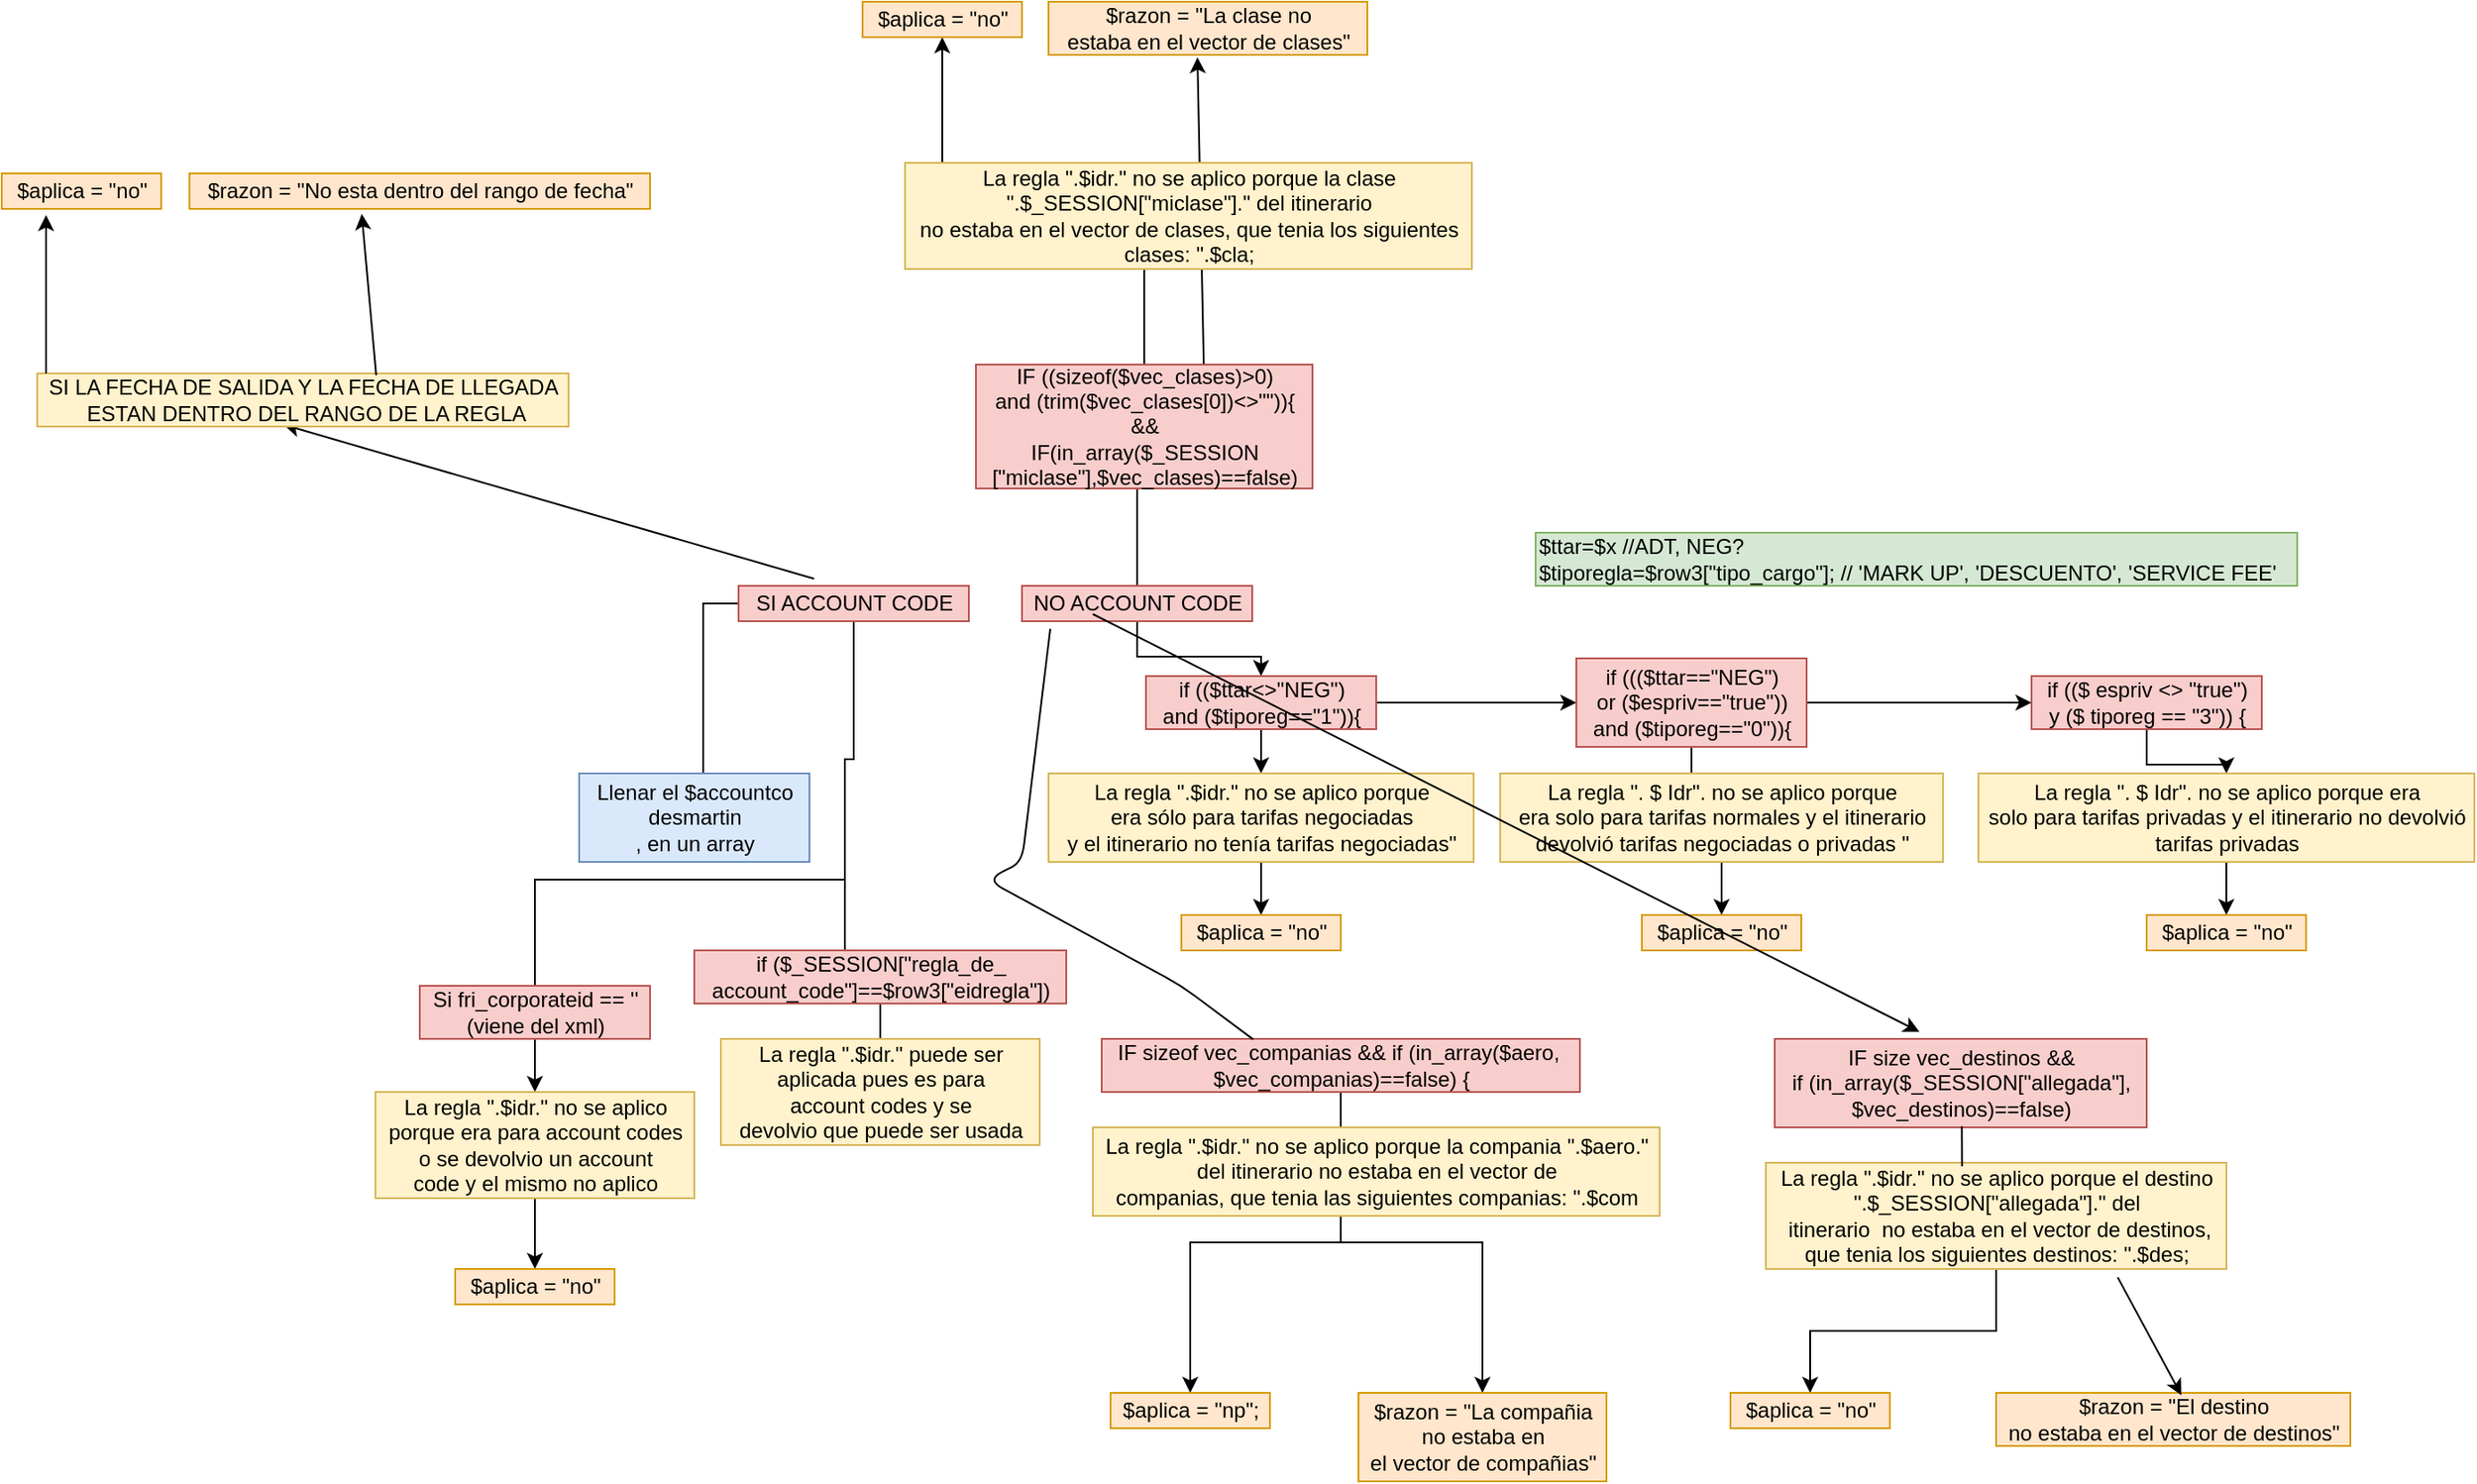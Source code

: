 <mxfile version="13.1.2" type="github">
  <diagram id="xHOJisQdkb2OtT_eh4bX" name="Page-1">
    <mxGraphModel dx="1746" dy="1504" grid="1" gridSize="10" guides="1" tooltips="1" connect="1" arrows="1" fold="1" page="1" pageScale="1" pageWidth="827" pageHeight="1169" math="0" shadow="0">
      <root>
        <mxCell id="0" />
        <mxCell id="1" parent="0" />
        <mxCell id="XplwRi0R-BkFfsx55WH8-6" style="edgeStyle=orthogonalEdgeStyle;rounded=0;orthogonalLoop=1;jettySize=auto;html=1;" parent="1" source="XplwRi0R-BkFfsx55WH8-1" edge="1">
          <mxGeometry relative="1" as="geometry">
            <mxPoint x="6" y="576" as="targetPoint" />
          </mxGeometry>
        </mxCell>
        <mxCell id="XplwRi0R-BkFfsx55WH8-9" value="" style="edgeStyle=orthogonalEdgeStyle;rounded=0;orthogonalLoop=1;jettySize=auto;html=1;entryX=0.431;entryY=0.95;entryDx=0;entryDy=0;entryPerimeter=0;" parent="1" source="XplwRi0R-BkFfsx55WH8-1" target="XplwRi0R-BkFfsx55WH8-8" edge="1">
          <mxGeometry relative="1" as="geometry">
            <Array as="points">
              <mxPoint x="91" y="558" />
              <mxPoint x="86" y="558" />
              <mxPoint x="86" y="626" />
              <mxPoint x="-89" y="626" />
              <mxPoint x="-89" y="705" />
            </Array>
          </mxGeometry>
        </mxCell>
        <mxCell id="XplwRi0R-BkFfsx55WH8-1" value="&lt;font style=&quot;vertical-align: inherit&quot;&gt;&lt;font style=&quot;vertical-align: inherit&quot;&gt;SI ACCOUNT CODE&lt;br&gt;&lt;/font&gt;&lt;/font&gt;" style="text;html=1;align=center;verticalAlign=middle;resizable=0;points=[];autosize=1;fillColor=#f8cecc;strokeColor=#b85450;" parent="1" vertex="1">
          <mxGeometry x="26" y="460" width="130" height="20" as="geometry" />
        </mxCell>
        <mxCell id="XplwRi0R-BkFfsx55WH8-11" value="" style="edgeStyle=orthogonalEdgeStyle;rounded=0;orthogonalLoop=1;jettySize=auto;html=1;" parent="1" source="XplwRi0R-BkFfsx55WH8-8" target="XplwRi0R-BkFfsx55WH8-10" edge="1">
          <mxGeometry relative="1" as="geometry" />
        </mxCell>
        <mxCell id="XplwRi0R-BkFfsx55WH8-8" value="&lt;font style=&quot;vertical-align: inherit&quot;&gt;&lt;font style=&quot;vertical-align: inherit&quot;&gt;Si fri_corporateid == &#39;&#39;&lt;br&gt;(viene del xml)&lt;br&gt;&lt;/font&gt;&lt;/font&gt;" style="text;html=1;align=center;verticalAlign=middle;resizable=0;points=[];autosize=1;fillColor=#f8cecc;strokeColor=#b85450;" parent="1" vertex="1">
          <mxGeometry x="-154" y="686" width="130" height="30" as="geometry" />
        </mxCell>
        <mxCell id="XplwRi0R-BkFfsx55WH8-22" value="" style="edgeStyle=orthogonalEdgeStyle;rounded=0;orthogonalLoop=1;jettySize=auto;html=1;" parent="1" source="XplwRi0R-BkFfsx55WH8-10" target="XplwRi0R-BkFfsx55WH8-21" edge="1">
          <mxGeometry relative="1" as="geometry" />
        </mxCell>
        <mxCell id="XplwRi0R-BkFfsx55WH8-10" value="&lt;font style=&quot;vertical-align: inherit&quot;&gt;&lt;font style=&quot;vertical-align: inherit&quot;&gt;La regla &quot;.$idr.&quot; no se aplico &lt;br&gt;porque era para account codes&lt;br&gt;o se devolvio un account &lt;br&gt;code y el mismo no aplico&lt;br&gt;&lt;/font&gt;&lt;/font&gt;" style="text;html=1;align=center;verticalAlign=middle;resizable=0;points=[];autosize=1;fillColor=#fff2cc;strokeColor=#d6b656;" parent="1" vertex="1">
          <mxGeometry x="-179" y="746" width="180" height="60" as="geometry" />
        </mxCell>
        <mxCell id="XplwRi0R-BkFfsx55WH8-21" value="&lt;font style=&quot;vertical-align: inherit&quot;&gt;&lt;font style=&quot;vertical-align: inherit&quot;&gt;$aplica = &quot;no&quot;&lt;br&gt;&lt;/font&gt;&lt;/font&gt;" style="text;html=1;align=center;verticalAlign=middle;resizable=0;points=[];autosize=1;fillColor=#ffe6cc;strokeColor=#d79b00;" parent="1" vertex="1">
          <mxGeometry x="-134" y="846" width="90" height="20" as="geometry" />
        </mxCell>
        <mxCell id="XplwRi0R-BkFfsx55WH8-19" value="" style="edgeStyle=orthogonalEdgeStyle;rounded=0;orthogonalLoop=1;jettySize=auto;html=1;" parent="1" source="XplwRi0R-BkFfsx55WH8-2" target="XplwRi0R-BkFfsx55WH8-18" edge="1">
          <mxGeometry relative="1" as="geometry" />
        </mxCell>
        <mxCell id="JvkbyAiaQJexJbuG7dHj-3" value="" style="edgeStyle=orthogonalEdgeStyle;rounded=0;orthogonalLoop=1;jettySize=auto;html=1;" edge="1" parent="1" source="XplwRi0R-BkFfsx55WH8-2">
          <mxGeometry relative="1" as="geometry">
            <mxPoint x="251" y="385" as="targetPoint" />
          </mxGeometry>
        </mxCell>
        <mxCell id="XplwRi0R-BkFfsx55WH8-2" value="&lt;font style=&quot;vertical-align: inherit&quot;&gt;&lt;font style=&quot;vertical-align: inherit&quot;&gt;NO ACCOUNT CODE&lt;br&gt;&lt;/font&gt;&lt;/font&gt;" style="text;html=1;align=center;verticalAlign=middle;resizable=0;points=[];autosize=1;fillColor=#f8cecc;strokeColor=#b85450;" parent="1" vertex="1">
          <mxGeometry x="186" y="460" width="130" height="20" as="geometry" />
        </mxCell>
        <mxCell id="XplwRi0R-BkFfsx55WH8-24" value="" style="edgeStyle=orthogonalEdgeStyle;rounded=0;orthogonalLoop=1;jettySize=auto;html=1;" parent="1" source="XplwRi0R-BkFfsx55WH8-18" target="XplwRi0R-BkFfsx55WH8-23" edge="1">
          <mxGeometry relative="1" as="geometry" />
        </mxCell>
        <mxCell id="XplwRi0R-BkFfsx55WH8-30" value="" style="edgeStyle=orthogonalEdgeStyle;rounded=0;orthogonalLoop=1;jettySize=auto;html=1;" parent="1" source="XplwRi0R-BkFfsx55WH8-18" target="XplwRi0R-BkFfsx55WH8-28" edge="1">
          <mxGeometry relative="1" as="geometry">
            <mxPoint x="576" y="526" as="targetPoint" />
          </mxGeometry>
        </mxCell>
        <mxCell id="XplwRi0R-BkFfsx55WH8-18" value="&lt;font style=&quot;vertical-align: inherit&quot;&gt;&lt;font style=&quot;vertical-align: inherit&quot;&gt;if (($ttar&amp;lt;&amp;gt;&quot;NEG&quot;) &lt;br&gt;and ($tiporeg==&quot;1&quot;)){&lt;br&gt;&lt;/font&gt;&lt;/font&gt;" style="text;html=1;align=center;verticalAlign=middle;resizable=0;points=[];autosize=1;fillColor=#f8cecc;strokeColor=#b85450;" parent="1" vertex="1">
          <mxGeometry x="256" y="511" width="130" height="30" as="geometry" />
        </mxCell>
        <mxCell id="XplwRi0R-BkFfsx55WH8-26" value="" style="edgeStyle=orthogonalEdgeStyle;rounded=0;orthogonalLoop=1;jettySize=auto;html=1;" parent="1" source="XplwRi0R-BkFfsx55WH8-23" target="XplwRi0R-BkFfsx55WH8-25" edge="1">
          <mxGeometry relative="1" as="geometry" />
        </mxCell>
        <mxCell id="XplwRi0R-BkFfsx55WH8-23" value="&lt;font style=&quot;vertical-align: inherit&quot;&gt;&lt;font style=&quot;vertical-align: inherit&quot;&gt;La regla &quot;.$idr.&quot; no se aplico porque &lt;br&gt;era sólo para tarifas negociadas &lt;br&gt;y el itinerario no tenía tarifas negociadas&quot;&lt;br&gt;&lt;/font&gt;&lt;/font&gt;" style="text;html=1;align=center;verticalAlign=middle;resizable=0;points=[];autosize=1;fillColor=#fff2cc;strokeColor=#d6b656;direction=west;" parent="1" vertex="1">
          <mxGeometry x="201" y="566" width="240" height="50" as="geometry" />
        </mxCell>
        <mxCell id="XplwRi0R-BkFfsx55WH8-25" value="&lt;font style=&quot;vertical-align: inherit&quot;&gt;&lt;font style=&quot;vertical-align: inherit&quot;&gt;$aplica = &quot;no&quot;&lt;br&gt;&lt;/font&gt;&lt;/font&gt;" style="text;html=1;align=center;verticalAlign=middle;resizable=0;points=[];autosize=1;fillColor=#ffe6cc;strokeColor=#d79b00;direction=west;" parent="1" vertex="1">
          <mxGeometry x="276" y="646" width="90" height="20" as="geometry" />
        </mxCell>
        <mxCell id="XplwRi0R-BkFfsx55WH8-7" value="Llenar el&amp;nbsp;$accountco&lt;br&gt;desmartin&lt;br&gt;, en un array" style="text;html=1;align=center;verticalAlign=middle;resizable=0;points=[];autosize=1;fillColor=#dae8fc;strokeColor=#6c8ebf;" parent="1" vertex="1">
          <mxGeometry x="-64" y="566" width="130" height="50" as="geometry" />
        </mxCell>
        <mxCell id="XplwRi0R-BkFfsx55WH8-12" value="" style="endArrow=classic;html=1;" parent="1" edge="1">
          <mxGeometry width="50" height="50" relative="1" as="geometry">
            <mxPoint x="86" y="626" as="sourcePoint" />
            <mxPoint x="86" y="676" as="targetPoint" />
            <Array as="points" />
          </mxGeometry>
        </mxCell>
        <mxCell id="XplwRi0R-BkFfsx55WH8-16" value="" style="edgeStyle=orthogonalEdgeStyle;rounded=0;orthogonalLoop=1;jettySize=auto;html=1;" parent="1" source="XplwRi0R-BkFfsx55WH8-14" edge="1">
          <mxGeometry relative="1" as="geometry">
            <mxPoint x="106" y="726" as="targetPoint" />
            <Array as="points">
              <mxPoint x="106" y="716" />
            </Array>
          </mxGeometry>
        </mxCell>
        <mxCell id="XplwRi0R-BkFfsx55WH8-14" value="if ($_SESSION[&quot;regla_de_&lt;br&gt;account_code&quot;]==$row3[&quot;eidregla&quot;])" style="text;html=1;align=center;verticalAlign=middle;resizable=0;points=[];autosize=1;fillColor=#f8cecc;strokeColor=#b85450;" parent="1" vertex="1">
          <mxGeometry x="1" y="666" width="210" height="30" as="geometry" />
        </mxCell>
        <mxCell id="XplwRi0R-BkFfsx55WH8-17" value="La regla &quot;.$idr.&quot; puede ser &lt;br&gt;aplicada pues es para &lt;br&gt;account codes y se &lt;br&gt;devolvio que puede ser usada" style="text;html=1;align=center;verticalAlign=middle;resizable=0;points=[];autosize=1;fillColor=#fff2cc;strokeColor=#d6b656;" parent="1" vertex="1">
          <mxGeometry x="16" y="716" width="180" height="60" as="geometry" />
        </mxCell>
        <mxCell id="XplwRi0R-BkFfsx55WH8-20" value="&lt;div&gt;$ttar=$x //ADT, NEG?&lt;/div&gt;&lt;div&gt;$tiporegla=$row3[&quot;tipo_cargo&quot;]; // &#39;MARK UP&#39;, &#39;DESCUENTO&#39;, &#39;SERVICE FEE&#39;&lt;/div&gt;" style="text;html=1;align=left;verticalAlign=middle;resizable=0;points=[];autosize=1;fillColor=#d5e8d4;strokeColor=#82b366;" parent="1" vertex="1">
          <mxGeometry x="476" y="430" width="430" height="30" as="geometry" />
        </mxCell>
        <mxCell id="S2YXEUQFtzJFT1U0F4bR-2" value="" style="edgeStyle=orthogonalEdgeStyle;rounded=0;orthogonalLoop=1;jettySize=auto;html=1;" parent="1" source="XplwRi0R-BkFfsx55WH8-28" target="S2YXEUQFtzJFT1U0F4bR-1" edge="1">
          <mxGeometry relative="1" as="geometry" />
        </mxCell>
        <mxCell id="S2YXEUQFtzJFT1U0F4bR-6" value="" style="edgeStyle=orthogonalEdgeStyle;rounded=0;orthogonalLoop=1;jettySize=auto;html=1;" parent="1" source="XplwRi0R-BkFfsx55WH8-28" target="S2YXEUQFtzJFT1U0F4bR-5" edge="1">
          <mxGeometry relative="1" as="geometry" />
        </mxCell>
        <mxCell id="XplwRi0R-BkFfsx55WH8-28" value="if ((($ttar==&quot;NEG&quot;) &lt;br&gt;or ($espriv==&quot;true&quot;)) &lt;br&gt;and ($tiporeg==&quot;0&quot;)){" style="text;html=1;align=center;verticalAlign=middle;resizable=0;points=[];autosize=1;fillColor=#f8cecc;strokeColor=#b85450;" parent="1" vertex="1">
          <mxGeometry x="499" y="501" width="130" height="50" as="geometry" />
        </mxCell>
        <mxCell id="S2YXEUQFtzJFT1U0F4bR-8" value="" style="edgeStyle=orthogonalEdgeStyle;rounded=0;orthogonalLoop=1;jettySize=auto;html=1;" parent="1" source="S2YXEUQFtzJFT1U0F4bR-5" target="S2YXEUQFtzJFT1U0F4bR-7" edge="1">
          <mxGeometry relative="1" as="geometry" />
        </mxCell>
        <mxCell id="S2YXEUQFtzJFT1U0F4bR-5" value="&lt;font style=&quot;vertical-align: inherit&quot;&gt;&lt;font style=&quot;vertical-align: inherit&quot;&gt;&lt;font style=&quot;vertical-align: inherit&quot;&gt;&lt;font style=&quot;vertical-align: inherit&quot;&gt;if (($ espriv &amp;lt;&amp;gt; &quot;true&quot;) &lt;br&gt;y ($ tiporeg == &quot;3&quot;)) {&lt;/font&gt;&lt;/font&gt;&lt;/font&gt;&lt;/font&gt;" style="text;html=1;align=center;verticalAlign=middle;resizable=0;points=[];autosize=1;fillColor=#f8cecc;strokeColor=#b85450;" parent="1" vertex="1">
          <mxGeometry x="756" y="511" width="130" height="30" as="geometry" />
        </mxCell>
        <mxCell id="S2YXEUQFtzJFT1U0F4bR-10" value="" style="edgeStyle=orthogonalEdgeStyle;rounded=0;orthogonalLoop=1;jettySize=auto;html=1;" parent="1" source="S2YXEUQFtzJFT1U0F4bR-7" target="S2YXEUQFtzJFT1U0F4bR-9" edge="1">
          <mxGeometry relative="1" as="geometry" />
        </mxCell>
        <mxCell id="S2YXEUQFtzJFT1U0F4bR-7" value="&lt;font style=&quot;vertical-align: inherit&quot;&gt;&lt;font style=&quot;vertical-align: inherit&quot;&gt;&lt;font style=&quot;vertical-align: inherit&quot;&gt;&lt;font style=&quot;vertical-align: inherit&quot;&gt;La regla &quot;. $ Idr&quot;. &lt;/font&gt;&lt;/font&gt;&lt;/font&gt;&lt;font style=&quot;vertical-align: inherit&quot;&gt;&lt;font style=&quot;vertical-align: inherit&quot;&gt;&lt;font style=&quot;vertical-align: inherit&quot;&gt;no se aplico porque era &lt;br&gt;solo para tarifas privadas y el itinerario no devolvió &lt;br&gt;tarifas privadas&lt;/font&gt;&lt;/font&gt;&lt;/font&gt;&lt;/font&gt;" style="text;html=1;align=center;verticalAlign=middle;resizable=0;points=[];autosize=1;fillColor=#fff2cc;strokeColor=#d6b656;" parent="1" vertex="1">
          <mxGeometry x="726" y="566" width="280" height="50" as="geometry" />
        </mxCell>
        <mxCell id="S2YXEUQFtzJFT1U0F4bR-9" value="$aplica = &quot;no&quot;" style="text;html=1;align=center;verticalAlign=middle;resizable=0;points=[];autosize=1;fillColor=#ffe6cc;strokeColor=#d79b00;" parent="1" vertex="1">
          <mxGeometry x="821" y="646" width="90" height="20" as="geometry" />
        </mxCell>
        <mxCell id="S2YXEUQFtzJFT1U0F4bR-4" value="" style="edgeStyle=orthogonalEdgeStyle;rounded=0;orthogonalLoop=1;jettySize=auto;html=1;" parent="1" source="S2YXEUQFtzJFT1U0F4bR-1" target="S2YXEUQFtzJFT1U0F4bR-3" edge="1">
          <mxGeometry relative="1" as="geometry" />
        </mxCell>
        <mxCell id="S2YXEUQFtzJFT1U0F4bR-1" value="&lt;font style=&quot;vertical-align: inherit&quot;&gt;&lt;font style=&quot;vertical-align: inherit&quot;&gt;&lt;font style=&quot;vertical-align: inherit&quot;&gt;&lt;font style=&quot;vertical-align: inherit&quot;&gt;La regla &quot;. $ Idr&quot;. &lt;/font&gt;&lt;/font&gt;&lt;/font&gt;&lt;font style=&quot;vertical-align: inherit&quot;&gt;&lt;font style=&quot;vertical-align: inherit&quot;&gt;&lt;font style=&quot;vertical-align: inherit&quot;&gt;no se aplico porque&lt;br&gt;era solo para tarifas normales y el itinerario&lt;br&gt;devolvió tarifas negociadas o privadas &quot;&lt;/font&gt;&lt;/font&gt;&lt;/font&gt;&lt;/font&gt;" style="text;html=1;align=center;verticalAlign=middle;resizable=0;points=[];autosize=1;fillColor=#fff2cc;strokeColor=#d6b656;" parent="1" vertex="1">
          <mxGeometry x="456" y="566" width="250" height="50" as="geometry" />
        </mxCell>
        <mxCell id="S2YXEUQFtzJFT1U0F4bR-3" value="&lt;font style=&quot;vertical-align: inherit&quot;&gt;&lt;font style=&quot;vertical-align: inherit&quot;&gt;$aplica = &quot;no&quot;&lt;/font&gt;&lt;/font&gt;" style="text;html=1;align=center;verticalAlign=middle;resizable=0;points=[];autosize=1;fillColor=#ffe6cc;strokeColor=#d79b00;" parent="1" vertex="1">
          <mxGeometry x="536" y="646" width="90" height="20" as="geometry" />
        </mxCell>
        <mxCell id="S2YXEUQFtzJFT1U0F4bR-14" value="" style="edgeStyle=orthogonalEdgeStyle;rounded=0;orthogonalLoop=1;jettySize=auto;html=1;" parent="1" source="S2YXEUQFtzJFT1U0F4bR-12" target="S2YXEUQFtzJFT1U0F4bR-13" edge="1">
          <mxGeometry relative="1" as="geometry" />
        </mxCell>
        <mxCell id="S2YXEUQFtzJFT1U0F4bR-16" value="" style="edgeStyle=orthogonalEdgeStyle;rounded=0;orthogonalLoop=1;jettySize=auto;html=1;" parent="1" source="S2YXEUQFtzJFT1U0F4bR-12" target="S2YXEUQFtzJFT1U0F4bR-15" edge="1">
          <mxGeometry relative="1" as="geometry" />
        </mxCell>
        <mxCell id="S2YXEUQFtzJFT1U0F4bR-12" value="IF sizeof vec_companias&amp;nbsp;&lt;span&gt;&amp;amp;&amp;amp; if (in_array($aero,&amp;nbsp;&lt;/span&gt;&lt;br&gt;$vec_companias)==false) {" style="text;html=1;align=center;verticalAlign=middle;resizable=0;points=[];autosize=1;fillColor=#f8cecc;strokeColor=#b85450;" parent="1" vertex="1">
          <mxGeometry x="231" y="716" width="270" height="30" as="geometry" />
        </mxCell>
        <mxCell id="S2YXEUQFtzJFT1U0F4bR-15" value="$razon = &quot;La compañia &lt;br&gt;no estaba en &lt;br&gt;el vector de compañias&quot;" style="text;html=1;align=center;verticalAlign=middle;resizable=0;points=[];autosize=1;fillColor=#ffe6cc;strokeColor=#d79b00;" parent="1" vertex="1">
          <mxGeometry x="376" y="916" width="140" height="50" as="geometry" />
        </mxCell>
        <mxCell id="S2YXEUQFtzJFT1U0F4bR-13" value="$aplica = &quot;np&quot;;" style="text;html=1;align=center;verticalAlign=middle;resizable=0;points=[];autosize=1;fillColor=#ffe6cc;strokeColor=#d79b00;" parent="1" vertex="1">
          <mxGeometry x="236" y="916" width="90" height="20" as="geometry" />
        </mxCell>
        <mxCell id="S2YXEUQFtzJFT1U0F4bR-17" value="La regla &quot;.$idr.&quot; no se aplico porque la compania &quot;.$aero.&quot; &lt;br&gt;del itinerario no estaba en el vector de &lt;br&gt;companias, que tenia las siguientes companias: &quot;.$com" style="text;html=1;align=center;verticalAlign=middle;resizable=0;points=[];autosize=1;fillColor=#fff2cc;strokeColor=#d6b656;" parent="1" vertex="1">
          <mxGeometry x="226" y="766" width="320" height="50" as="geometry" />
        </mxCell>
        <mxCell id="S2YXEUQFtzJFT1U0F4bR-18" value="" style="endArrow=none;html=1;entryX=0.123;entryY=1.217;entryDx=0;entryDy=0;entryPerimeter=0;exitX=0.317;exitY=0.011;exitDx=0;exitDy=0;exitPerimeter=0;" parent="1" source="S2YXEUQFtzJFT1U0F4bR-12" target="XplwRi0R-BkFfsx55WH8-2" edge="1">
          <mxGeometry width="50" height="50" relative="1" as="geometry">
            <mxPoint x="386" y="696" as="sourcePoint" />
            <mxPoint x="436" y="646" as="targetPoint" />
            <Array as="points">
              <mxPoint x="276" y="686" />
              <mxPoint x="166" y="626" />
              <mxPoint x="186" y="616" />
            </Array>
          </mxGeometry>
        </mxCell>
        <mxCell id="S2YXEUQFtzJFT1U0F4bR-19" value="IF size vec_destinos &amp;amp;&amp;amp;&lt;br&gt;if (in_array($_SESSION[&quot;allegada&quot;],&lt;br&gt;$vec_destinos)==false)" style="text;html=1;align=center;verticalAlign=middle;resizable=0;points=[];autosize=1;fillColor=#f8cecc;strokeColor=#b85450;" parent="1" vertex="1">
          <mxGeometry x="611" y="716" width="210" height="50" as="geometry" />
        </mxCell>
        <mxCell id="S2YXEUQFtzJFT1U0F4bR-24" value="" style="edgeStyle=orthogonalEdgeStyle;rounded=0;orthogonalLoop=1;jettySize=auto;html=1;" parent="1" source="S2YXEUQFtzJFT1U0F4bR-21" target="S2YXEUQFtzJFT1U0F4bR-23" edge="1">
          <mxGeometry relative="1" as="geometry" />
        </mxCell>
        <mxCell id="S2YXEUQFtzJFT1U0F4bR-21" value="La regla &quot;.$idr.&quot; no se aplico porque el destino &lt;br&gt;&quot;.$_SESSION[&quot;allegada&quot;].&quot; del&lt;br&gt;&amp;nbsp;itinerario&amp;nbsp; no estaba en el vector de destinos, &lt;br&gt;que tenia los siguientes destinos: &quot;.$des;" style="text;html=1;align=center;verticalAlign=middle;resizable=0;points=[];autosize=1;fillColor=#fff2cc;strokeColor=#d6b656;" parent="1" vertex="1">
          <mxGeometry x="606" y="786" width="260" height="60" as="geometry" />
        </mxCell>
        <mxCell id="S2YXEUQFtzJFT1U0F4bR-23" value="$aplica = &quot;no&quot;" style="text;html=1;align=center;verticalAlign=middle;resizable=0;points=[];autosize=1;fillColor=#ffe6cc;strokeColor=#d79b00;" parent="1" vertex="1">
          <mxGeometry x="586" y="916" width="90" height="20" as="geometry" />
        </mxCell>
        <mxCell id="S2YXEUQFtzJFT1U0F4bR-22" value="" style="endArrow=none;html=1;exitX=0.503;exitY=0.987;exitDx=0;exitDy=0;exitPerimeter=0;entryX=0.426;entryY=0.033;entryDx=0;entryDy=0;entryPerimeter=0;" parent="1" source="S2YXEUQFtzJFT1U0F4bR-19" target="S2YXEUQFtzJFT1U0F4bR-21" edge="1">
          <mxGeometry width="50" height="50" relative="1" as="geometry">
            <mxPoint x="706" y="686" as="sourcePoint" />
            <mxPoint x="786" y="666" as="targetPoint" />
          </mxGeometry>
        </mxCell>
        <mxCell id="S2YXEUQFtzJFT1U0F4bR-25" value="$razon = &quot;El destino &lt;br&gt;no estaba en el vector de destinos&quot;" style="text;html=1;align=center;verticalAlign=middle;resizable=0;points=[];autosize=1;fillColor=#ffe6cc;strokeColor=#d79b00;" parent="1" vertex="1">
          <mxGeometry x="736" y="916" width="200" height="30" as="geometry" />
        </mxCell>
        <mxCell id="S2YXEUQFtzJFT1U0F4bR-27" value="" style="endArrow=classic;html=1;exitX=0.764;exitY=1.078;exitDx=0;exitDy=0;exitPerimeter=0;entryX=0.523;entryY=0.044;entryDx=0;entryDy=0;entryPerimeter=0;" parent="1" source="S2YXEUQFtzJFT1U0F4bR-21" target="S2YXEUQFtzJFT1U0F4bR-25" edge="1">
          <mxGeometry width="50" height="50" relative="1" as="geometry">
            <mxPoint x="706" y="686" as="sourcePoint" />
            <mxPoint x="756" y="636" as="targetPoint" />
          </mxGeometry>
        </mxCell>
        <mxCell id="JvkbyAiaQJexJbuG7dHj-1" value="" style="endArrow=classic;html=1;exitX=0.308;exitY=0.8;exitDx=0;exitDy=0;exitPerimeter=0;entryX=0.389;entryY=-0.08;entryDx=0;entryDy=0;entryPerimeter=0;" edge="1" parent="1" source="XplwRi0R-BkFfsx55WH8-2" target="S2YXEUQFtzJFT1U0F4bR-19">
          <mxGeometry width="50" height="50" relative="1" as="geometry">
            <mxPoint x="466" y="956" as="sourcePoint" />
            <mxPoint x="516" y="906" as="targetPoint" />
          </mxGeometry>
        </mxCell>
        <mxCell id="JvkbyAiaQJexJbuG7dHj-6" value="" style="edgeStyle=orthogonalEdgeStyle;rounded=0;orthogonalLoop=1;jettySize=auto;html=1;" edge="1" parent="1" source="JvkbyAiaQJexJbuG7dHj-4" target="JvkbyAiaQJexJbuG7dHj-5">
          <mxGeometry relative="1" as="geometry" />
        </mxCell>
        <mxCell id="JvkbyAiaQJexJbuG7dHj-4" value="IF ((sizeof($vec_clases)&amp;gt;0) &lt;br&gt;and (trim($vec_clases[0])&amp;lt;&amp;gt;&quot;&quot;)){ &lt;br&gt;&amp;amp;&amp;amp; &lt;br&gt;IF(in_array($_SESSION&lt;br&gt;[&quot;miclase&quot;],$vec_clases)==false)" style="text;html=1;align=center;verticalAlign=middle;resizable=0;points=[];autosize=1;fillColor=#f8cecc;strokeColor=#b85450;" vertex="1" parent="1">
          <mxGeometry x="160" y="335" width="190" height="70" as="geometry" />
        </mxCell>
        <mxCell id="JvkbyAiaQJexJbuG7dHj-5" value="$aplica = &quot;no&quot;" style="text;html=1;align=center;verticalAlign=middle;resizable=0;points=[];autosize=1;fillColor=#ffe6cc;strokeColor=#d79b00;" vertex="1" parent="1">
          <mxGeometry x="96" y="130" width="90" height="20" as="geometry" />
        </mxCell>
        <mxCell id="JvkbyAiaQJexJbuG7dHj-7" value="" style="endArrow=classic;html=1;exitX=0.677;exitY=-0.005;exitDx=0;exitDy=0;exitPerimeter=0;entryX=0.467;entryY=1.044;entryDx=0;entryDy=0;entryPerimeter=0;fillColor=#f8cecc;strokeColor=#000000;" edge="1" parent="1" source="JvkbyAiaQJexJbuG7dHj-4" target="JvkbyAiaQJexJbuG7dHj-9">
          <mxGeometry width="50" height="50" relative="1" as="geometry">
            <mxPoint x="400" y="500" as="sourcePoint" />
            <mxPoint x="289" y="310" as="targetPoint" />
          </mxGeometry>
        </mxCell>
        <mxCell id="JvkbyAiaQJexJbuG7dHj-9" value="$razon = &quot;La clase no &lt;br&gt;estaba en el vector de clases&quot;" style="text;html=1;align=center;verticalAlign=middle;resizable=0;points=[];autosize=1;fillColor=#ffe6cc;strokeColor=#d79b00;" vertex="1" parent="1">
          <mxGeometry x="201" y="130" width="180" height="30" as="geometry" />
        </mxCell>
        <mxCell id="JvkbyAiaQJexJbuG7dHj-11" value="La regla &quot;.$idr.&quot; no se aplico porque la clase &lt;br&gt;&quot;.$_SESSION[&quot;miclase&quot;].&quot; del itinerario &lt;br&gt;no estaba en el vector de clases, que tenia los siguientes &lt;br&gt;clases: &quot;.$cla;" style="text;html=1;align=center;verticalAlign=middle;resizable=0;points=[];autosize=1;fillColor=#fff2cc;strokeColor=#d6b656;" vertex="1" parent="1">
          <mxGeometry x="120" y="221" width="320" height="60" as="geometry" />
        </mxCell>
        <mxCell id="JvkbyAiaQJexJbuG7dHj-12" value="" style="endArrow=classic;html=1;strokeColor=#000000;exitX=0.328;exitY=-0.2;exitDx=0;exitDy=0;exitPerimeter=0;entryX=0.464;entryY=0.967;entryDx=0;entryDy=0;entryPerimeter=0;" edge="1" parent="1" source="XplwRi0R-BkFfsx55WH8-1" target="JvkbyAiaQJexJbuG7dHj-13">
          <mxGeometry width="50" height="50" relative="1" as="geometry">
            <mxPoint x="260" y="500" as="sourcePoint" />
            <mxPoint x="470" y="350" as="targetPoint" />
          </mxGeometry>
        </mxCell>
        <mxCell id="JvkbyAiaQJexJbuG7dHj-13" value="SI LA FECHA DE SALIDA Y LA FECHA DE LLEGADA&lt;br&gt;&amp;nbsp;ESTAN DENTRO DEL RANGO DE LA REGLA" style="text;html=1;align=center;verticalAlign=middle;resizable=0;points=[];autosize=1;fillColor=#fff2cc;strokeColor=#d6b656;" vertex="1" parent="1">
          <mxGeometry x="-370" y="340" width="300" height="30" as="geometry" />
        </mxCell>
        <mxCell id="JvkbyAiaQJexJbuG7dHj-14" value="$razon = &quot;No esta dentro del rango de fecha&quot;" style="text;html=1;align=center;verticalAlign=middle;resizable=0;points=[];autosize=1;fillColor=#ffe6cc;strokeColor=#d79b00;" vertex="1" parent="1">
          <mxGeometry x="-284" y="227" width="260" height="20" as="geometry" />
        </mxCell>
        <mxCell id="JvkbyAiaQJexJbuG7dHj-15" value="$aplica = &quot;no&quot;" style="text;html=1;align=center;verticalAlign=middle;resizable=0;points=[];autosize=1;fillColor=#ffe6cc;strokeColor=#d79b00;" vertex="1" parent="1">
          <mxGeometry x="-390" y="227" width="90" height="20" as="geometry" />
        </mxCell>
        <mxCell id="JvkbyAiaQJexJbuG7dHj-16" value="" style="edgeStyle=orthogonalEdgeStyle;rounded=0;orthogonalLoop=1;jettySize=auto;html=1;" edge="1" parent="1">
          <mxGeometry relative="1" as="geometry">
            <mxPoint x="-365" y="340" as="sourcePoint" />
            <mxPoint x="-365" y="250.5" as="targetPoint" />
            <Array as="points">
              <mxPoint x="-365" y="312" />
              <mxPoint x="-365" y="312" />
            </Array>
          </mxGeometry>
        </mxCell>
        <mxCell id="JvkbyAiaQJexJbuG7dHj-17" value="" style="endArrow=classic;html=1;strokeColor=#000000;exitX=0.638;exitY=0.033;exitDx=0;exitDy=0;exitPerimeter=0;entryX=0.374;entryY=1.144;entryDx=0;entryDy=0;entryPerimeter=0;" edge="1" parent="1" source="JvkbyAiaQJexJbuG7dHj-13" target="JvkbyAiaQJexJbuG7dHj-14">
          <mxGeometry width="50" height="50" relative="1" as="geometry">
            <mxPoint x="600" y="100" as="sourcePoint" />
            <mxPoint x="650" y="50" as="targetPoint" />
          </mxGeometry>
        </mxCell>
      </root>
    </mxGraphModel>
  </diagram>
</mxfile>
